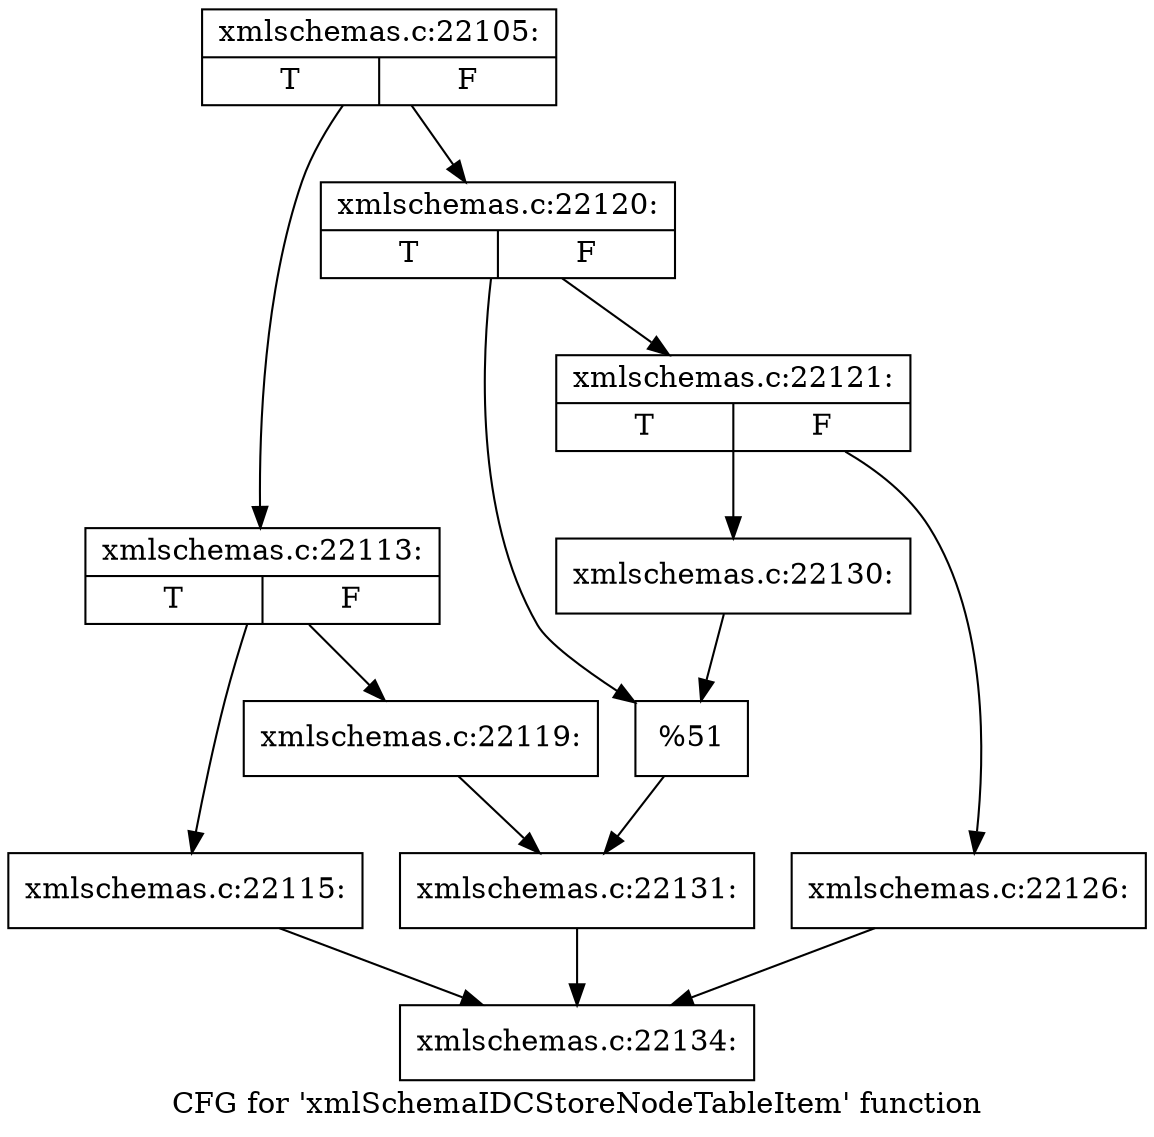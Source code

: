 digraph "CFG for 'xmlSchemaIDCStoreNodeTableItem' function" {
	label="CFG for 'xmlSchemaIDCStoreNodeTableItem' function";

	Node0x55d026858d20 [shape=record,label="{xmlschemas.c:22105:|{<s0>T|<s1>F}}"];
	Node0x55d026858d20 -> Node0x55d026860ad0;
	Node0x55d026858d20 -> Node0x55d026860b70;
	Node0x55d026860ad0 [shape=record,label="{xmlschemas.c:22113:|{<s0>T|<s1>F}}"];
	Node0x55d026860ad0 -> Node0x55d026861310;
	Node0x55d026860ad0 -> Node0x55d026861360;
	Node0x55d026861310 [shape=record,label="{xmlschemas.c:22115:}"];
	Node0x55d026861310 -> Node0x55d0268600b0;
	Node0x55d026861360 [shape=record,label="{xmlschemas.c:22119:}"];
	Node0x55d026861360 -> Node0x55d026860b20;
	Node0x55d026860b70 [shape=record,label="{xmlschemas.c:22120:|{<s0>T|<s1>F}}"];
	Node0x55d026860b70 -> Node0x55d026862020;
	Node0x55d026860b70 -> Node0x55d026862070;
	Node0x55d026862020 [shape=record,label="{xmlschemas.c:22121:|{<s0>T|<s1>F}}"];
	Node0x55d026862020 -> Node0x55d0268632a0;
	Node0x55d026862020 -> Node0x55d0268632f0;
	Node0x55d0268632a0 [shape=record,label="{xmlschemas.c:22126:}"];
	Node0x55d0268632a0 -> Node0x55d0268600b0;
	Node0x55d0268632f0 [shape=record,label="{xmlschemas.c:22130:}"];
	Node0x55d0268632f0 -> Node0x55d026862070;
	Node0x55d026862070 [shape=record,label="{%51}"];
	Node0x55d026862070 -> Node0x55d026860b20;
	Node0x55d026860b20 [shape=record,label="{xmlschemas.c:22131:}"];
	Node0x55d026860b20 -> Node0x55d0268600b0;
	Node0x55d0268600b0 [shape=record,label="{xmlschemas.c:22134:}"];
}
